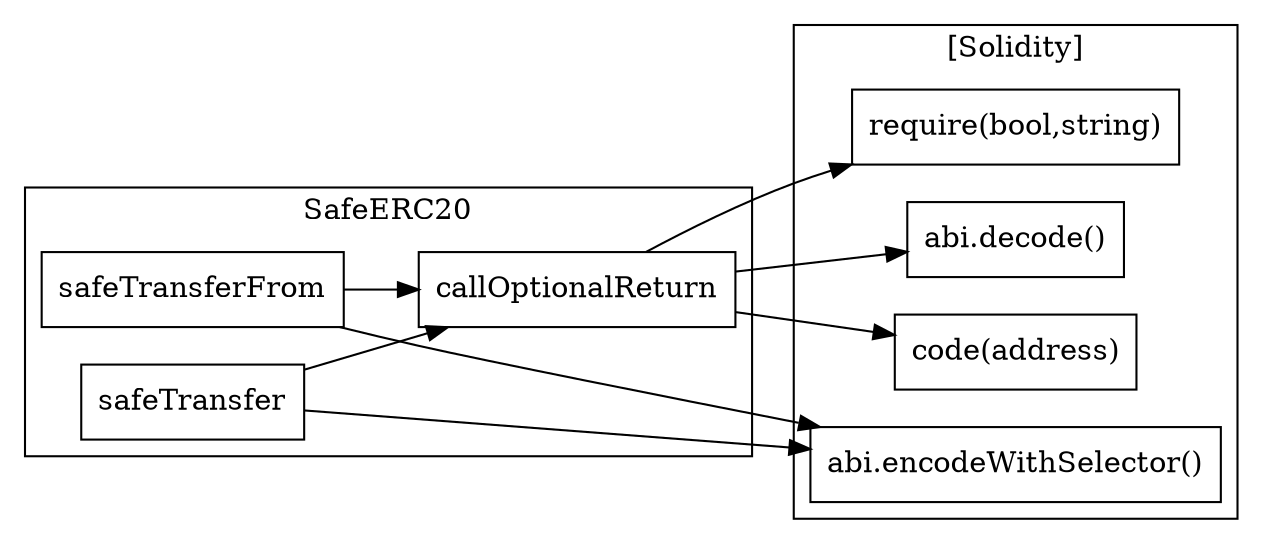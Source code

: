 strict digraph {
rankdir="LR"
node [shape=box]
subgraph cluster_332_SafeERC20 {
label = "SafeERC20"
"332_safeTransferFrom" [label="safeTransferFrom"]
"332_safeTransfer" [label="safeTransfer"]
"332_callOptionalReturn" [label="callOptionalReturn"]
"332_safeTransfer" -> "332_callOptionalReturn"
"332_safeTransferFrom" -> "332_callOptionalReturn"
}subgraph cluster_solidity {
label = "[Solidity]"
"code(address)" 
"abi.encodeWithSelector()" 
"require(bool,string)" 
"abi.decode()" 
"332_callOptionalReturn" -> "abi.decode()"
"332_safeTransferFrom" -> "abi.encodeWithSelector()"
"332_callOptionalReturn" -> "require(bool,string)"
"332_callOptionalReturn" -> "code(address)"
"332_safeTransfer" -> "abi.encodeWithSelector()"
}
}